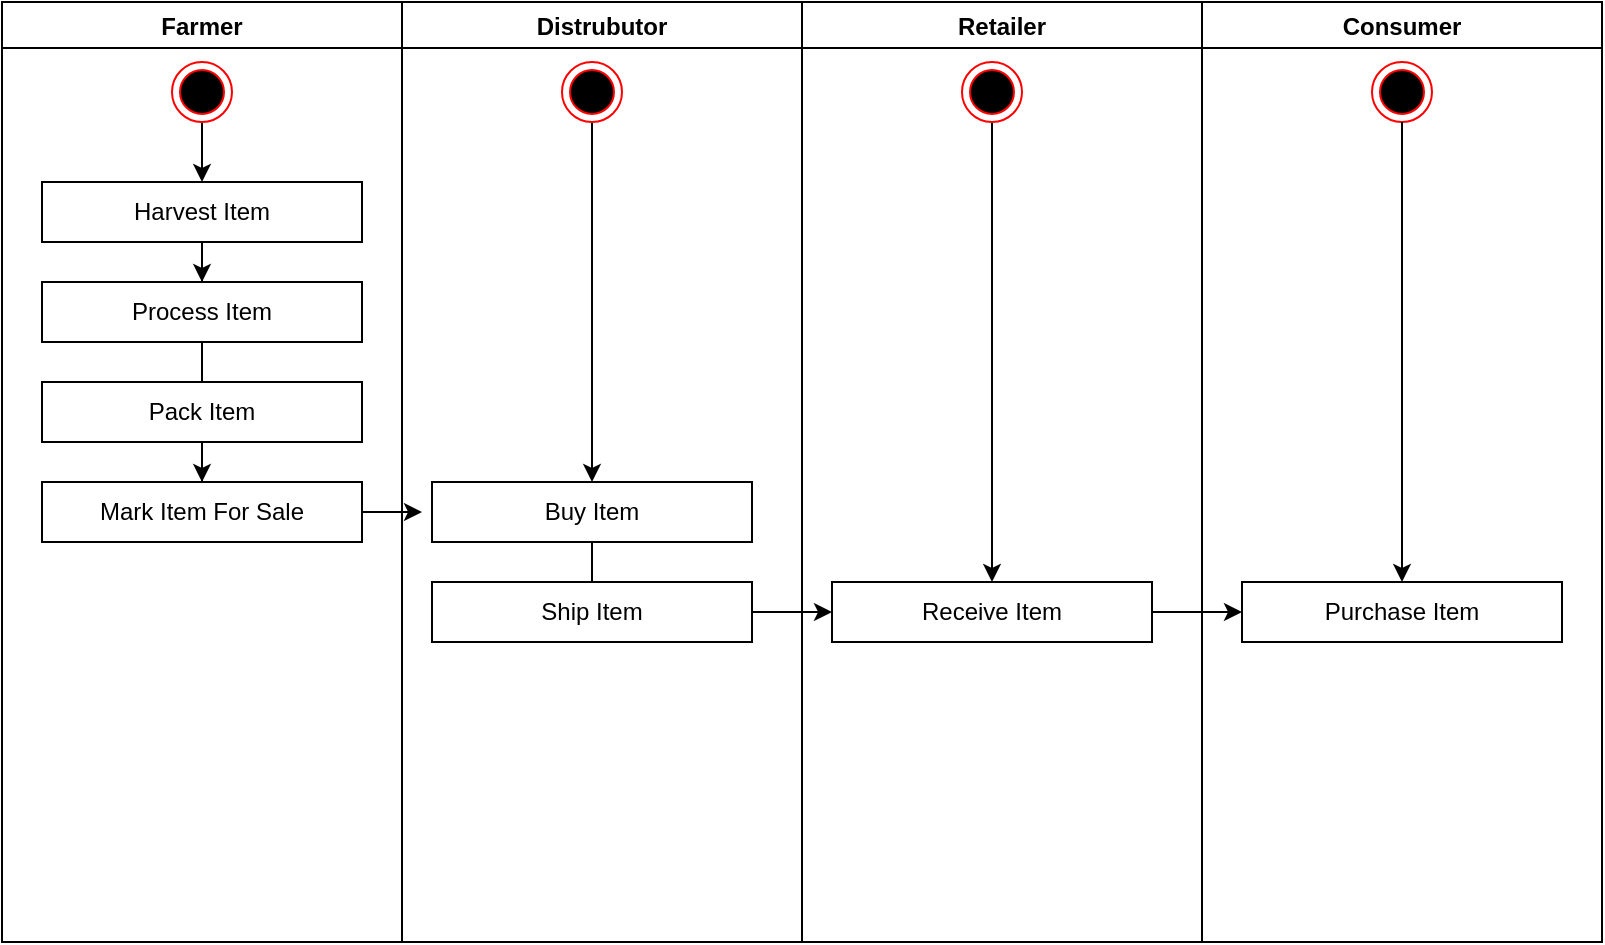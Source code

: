 <mxfile version="14.7.6" type="device"><diagram id="C5RBs43oDa-KdzZeNtuy" name="Page-1"><mxGraphModel dx="1422" dy="762" grid="1" gridSize="10" guides="1" tooltips="1" connect="1" arrows="1" fold="1" page="1" pageScale="1" pageWidth="827" pageHeight="1169" math="0" shadow="0"><root><mxCell id="WIyWlLk6GJQsqaUBKTNV-0"/><mxCell id="WIyWlLk6GJQsqaUBKTNV-1" parent="WIyWlLk6GJQsqaUBKTNV-0"/><mxCell id="32qEoJFZ5nKM5i7WzgUS-0" value="Farmer" style="swimlane;" vertex="1" parent="WIyWlLk6GJQsqaUBKTNV-1"><mxGeometry x="60" y="80" width="200" height="470" as="geometry"/></mxCell><mxCell id="32qEoJFZ5nKM5i7WzgUS-27" style="edgeStyle=orthogonalEdgeStyle;rounded=0;orthogonalLoop=1;jettySize=auto;html=1;" edge="1" parent="32qEoJFZ5nKM5i7WzgUS-0" source="32qEoJFZ5nKM5i7WzgUS-5" target="32qEoJFZ5nKM5i7WzgUS-10"><mxGeometry relative="1" as="geometry"/></mxCell><mxCell id="32qEoJFZ5nKM5i7WzgUS-5" value="" style="ellipse;html=1;shape=endState;fillColor=#000000;strokeColor=#ff0000;" vertex="1" parent="32qEoJFZ5nKM5i7WzgUS-0"><mxGeometry x="85" y="30" width="30" height="30" as="geometry"/></mxCell><mxCell id="32qEoJFZ5nKM5i7WzgUS-21" style="edgeStyle=orthogonalEdgeStyle;rounded=0;orthogonalLoop=1;jettySize=auto;html=1;" edge="1" parent="32qEoJFZ5nKM5i7WzgUS-0" source="32qEoJFZ5nKM5i7WzgUS-10" target="32qEoJFZ5nKM5i7WzgUS-14"><mxGeometry relative="1" as="geometry"/></mxCell><mxCell id="32qEoJFZ5nKM5i7WzgUS-10" value="Harvest Item" style="rounded=0;whiteSpace=wrap;html=1;" vertex="1" parent="32qEoJFZ5nKM5i7WzgUS-0"><mxGeometry x="20" y="90" width="160" height="30" as="geometry"/></mxCell><mxCell id="32qEoJFZ5nKM5i7WzgUS-22" style="edgeStyle=orthogonalEdgeStyle;rounded=0;orthogonalLoop=1;jettySize=auto;html=1;entryX=0.5;entryY=0.333;entryDx=0;entryDy=0;entryPerimeter=0;" edge="1" parent="32qEoJFZ5nKM5i7WzgUS-0" source="32qEoJFZ5nKM5i7WzgUS-14" target="32qEoJFZ5nKM5i7WzgUS-19"><mxGeometry relative="1" as="geometry"/></mxCell><mxCell id="32qEoJFZ5nKM5i7WzgUS-14" value="Process Item" style="rounded=0;whiteSpace=wrap;html=1;" vertex="1" parent="32qEoJFZ5nKM5i7WzgUS-0"><mxGeometry x="20" y="140" width="160" height="30" as="geometry"/></mxCell><mxCell id="32qEoJFZ5nKM5i7WzgUS-23" style="edgeStyle=orthogonalEdgeStyle;rounded=0;orthogonalLoop=1;jettySize=auto;html=1;" edge="1" parent="32qEoJFZ5nKM5i7WzgUS-0" source="32qEoJFZ5nKM5i7WzgUS-19" target="32qEoJFZ5nKM5i7WzgUS-20"><mxGeometry relative="1" as="geometry"/></mxCell><mxCell id="32qEoJFZ5nKM5i7WzgUS-19" value="Pack Item" style="rounded=0;whiteSpace=wrap;html=1;" vertex="1" parent="32qEoJFZ5nKM5i7WzgUS-0"><mxGeometry x="20" y="190" width="160" height="30" as="geometry"/></mxCell><mxCell id="32qEoJFZ5nKM5i7WzgUS-20" value="Mark Item For Sale" style="rounded=0;whiteSpace=wrap;html=1;" vertex="1" parent="32qEoJFZ5nKM5i7WzgUS-0"><mxGeometry x="20" y="240" width="160" height="30" as="geometry"/></mxCell><mxCell id="32qEoJFZ5nKM5i7WzgUS-1" value="Distrubutor" style="swimlane;" vertex="1" parent="WIyWlLk6GJQsqaUBKTNV-1"><mxGeometry x="260" y="80" width="200" height="470" as="geometry"/></mxCell><mxCell id="32qEoJFZ5nKM5i7WzgUS-25" style="edgeStyle=orthogonalEdgeStyle;rounded=0;orthogonalLoop=1;jettySize=auto;html=1;" edge="1" parent="32qEoJFZ5nKM5i7WzgUS-1" source="32qEoJFZ5nKM5i7WzgUS-6" target="32qEoJFZ5nKM5i7WzgUS-15"><mxGeometry relative="1" as="geometry"/></mxCell><mxCell id="32qEoJFZ5nKM5i7WzgUS-6" value="" style="ellipse;html=1;shape=endState;fillColor=#000000;strokeColor=#ff0000;" vertex="1" parent="32qEoJFZ5nKM5i7WzgUS-1"><mxGeometry x="80" y="30" width="30" height="30" as="geometry"/></mxCell><mxCell id="32qEoJFZ5nKM5i7WzgUS-31" style="edgeStyle=orthogonalEdgeStyle;rounded=0;orthogonalLoop=1;jettySize=auto;html=1;entryX=0.5;entryY=0.667;entryDx=0;entryDy=0;entryPerimeter=0;" edge="1" parent="32qEoJFZ5nKM5i7WzgUS-1" source="32qEoJFZ5nKM5i7WzgUS-15" target="32qEoJFZ5nKM5i7WzgUS-16"><mxGeometry relative="1" as="geometry"/></mxCell><mxCell id="32qEoJFZ5nKM5i7WzgUS-15" value="Buy Item" style="rounded=0;whiteSpace=wrap;html=1;" vertex="1" parent="32qEoJFZ5nKM5i7WzgUS-1"><mxGeometry x="15" y="240" width="160" height="30" as="geometry"/></mxCell><mxCell id="32qEoJFZ5nKM5i7WzgUS-16" value="Ship Item" style="rounded=0;whiteSpace=wrap;html=1;" vertex="1" parent="32qEoJFZ5nKM5i7WzgUS-1"><mxGeometry x="15" y="290" width="160" height="30" as="geometry"/></mxCell><mxCell id="32qEoJFZ5nKM5i7WzgUS-3" value="Retailer" style="swimlane;" vertex="1" parent="WIyWlLk6GJQsqaUBKTNV-1"><mxGeometry x="460" y="80" width="200" height="470" as="geometry"/></mxCell><mxCell id="32qEoJFZ5nKM5i7WzgUS-28" style="edgeStyle=orthogonalEdgeStyle;rounded=0;orthogonalLoop=1;jettySize=auto;html=1;" edge="1" parent="32qEoJFZ5nKM5i7WzgUS-3" source="32qEoJFZ5nKM5i7WzgUS-7" target="32qEoJFZ5nKM5i7WzgUS-18"><mxGeometry relative="1" as="geometry"/></mxCell><mxCell id="32qEoJFZ5nKM5i7WzgUS-7" value="" style="ellipse;html=1;shape=endState;fillColor=#000000;strokeColor=#ff0000;" vertex="1" parent="32qEoJFZ5nKM5i7WzgUS-3"><mxGeometry x="80" y="30" width="30" height="30" as="geometry"/></mxCell><mxCell id="32qEoJFZ5nKM5i7WzgUS-18" value="Receive Item" style="rounded=0;whiteSpace=wrap;html=1;" vertex="1" parent="32qEoJFZ5nKM5i7WzgUS-3"><mxGeometry x="15" y="290" width="160" height="30" as="geometry"/></mxCell><mxCell id="32qEoJFZ5nKM5i7WzgUS-4" value="Consumer" style="swimlane;" vertex="1" parent="WIyWlLk6GJQsqaUBKTNV-1"><mxGeometry x="660" y="80" width="200" height="470" as="geometry"/></mxCell><mxCell id="32qEoJFZ5nKM5i7WzgUS-8" value="" style="ellipse;html=1;shape=endState;fillColor=#000000;strokeColor=#ff0000;" vertex="1" parent="32qEoJFZ5nKM5i7WzgUS-4"><mxGeometry x="85" y="30" width="30" height="30" as="geometry"/></mxCell><mxCell id="32qEoJFZ5nKM5i7WzgUS-17" value="Purchase Item" style="rounded=0;whiteSpace=wrap;html=1;" vertex="1" parent="32qEoJFZ5nKM5i7WzgUS-4"><mxGeometry x="20" y="290" width="160" height="30" as="geometry"/></mxCell><mxCell id="32qEoJFZ5nKM5i7WzgUS-29" style="edgeStyle=orthogonalEdgeStyle;rounded=0;orthogonalLoop=1;jettySize=auto;html=1;" edge="1" parent="32qEoJFZ5nKM5i7WzgUS-4" source="32qEoJFZ5nKM5i7WzgUS-8" target="32qEoJFZ5nKM5i7WzgUS-17"><mxGeometry relative="1" as="geometry"/></mxCell><mxCell id="32qEoJFZ5nKM5i7WzgUS-24" style="edgeStyle=orthogonalEdgeStyle;rounded=0;orthogonalLoop=1;jettySize=auto;html=1;" edge="1" parent="WIyWlLk6GJQsqaUBKTNV-1" source="32qEoJFZ5nKM5i7WzgUS-20"><mxGeometry relative="1" as="geometry"><mxPoint x="270" y="335" as="targetPoint"/></mxGeometry></mxCell><mxCell id="32qEoJFZ5nKM5i7WzgUS-32" style="edgeStyle=orthogonalEdgeStyle;rounded=0;orthogonalLoop=1;jettySize=auto;html=1;" edge="1" parent="WIyWlLk6GJQsqaUBKTNV-1" source="32qEoJFZ5nKM5i7WzgUS-16" target="32qEoJFZ5nKM5i7WzgUS-18"><mxGeometry relative="1" as="geometry"/></mxCell><mxCell id="32qEoJFZ5nKM5i7WzgUS-33" style="edgeStyle=orthogonalEdgeStyle;rounded=0;orthogonalLoop=1;jettySize=auto;html=1;" edge="1" parent="WIyWlLk6GJQsqaUBKTNV-1" source="32qEoJFZ5nKM5i7WzgUS-18" target="32qEoJFZ5nKM5i7WzgUS-17"><mxGeometry relative="1" as="geometry"/></mxCell></root></mxGraphModel></diagram></mxfile>